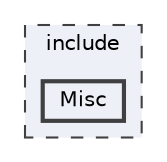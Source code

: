 digraph "D:/Desenvolvimento/IsothermLib - Github/IsothermLib/include/Misc"
{
 // LATEX_PDF_SIZE
  bgcolor="transparent";
  edge [fontname=Helvetica,fontsize=10,labelfontname=Helvetica,labelfontsize=10];
  node [fontname=Helvetica,fontsize=10,shape=box,height=0.2,width=0.4];
  compound=true
  subgraph clusterdir_dbbde0c145412e2fe2852ce43eb851e2 {
    graph [ bgcolor="#edf0f7", pencolor="grey25", label="include", fontname=Helvetica,fontsize=10 style="filled,dashed", URL="dir_dbbde0c145412e2fe2852ce43eb851e2.html",tooltip=""]
  dir_a6acbc9dd9bc51df0f39d7893ad5f671 [label="Misc", fillcolor="#edf0f7", color="grey25", style="filled,bold", URL="dir_a6acbc9dd9bc51df0f39d7893ad5f671.html",tooltip=""];
  }
}
